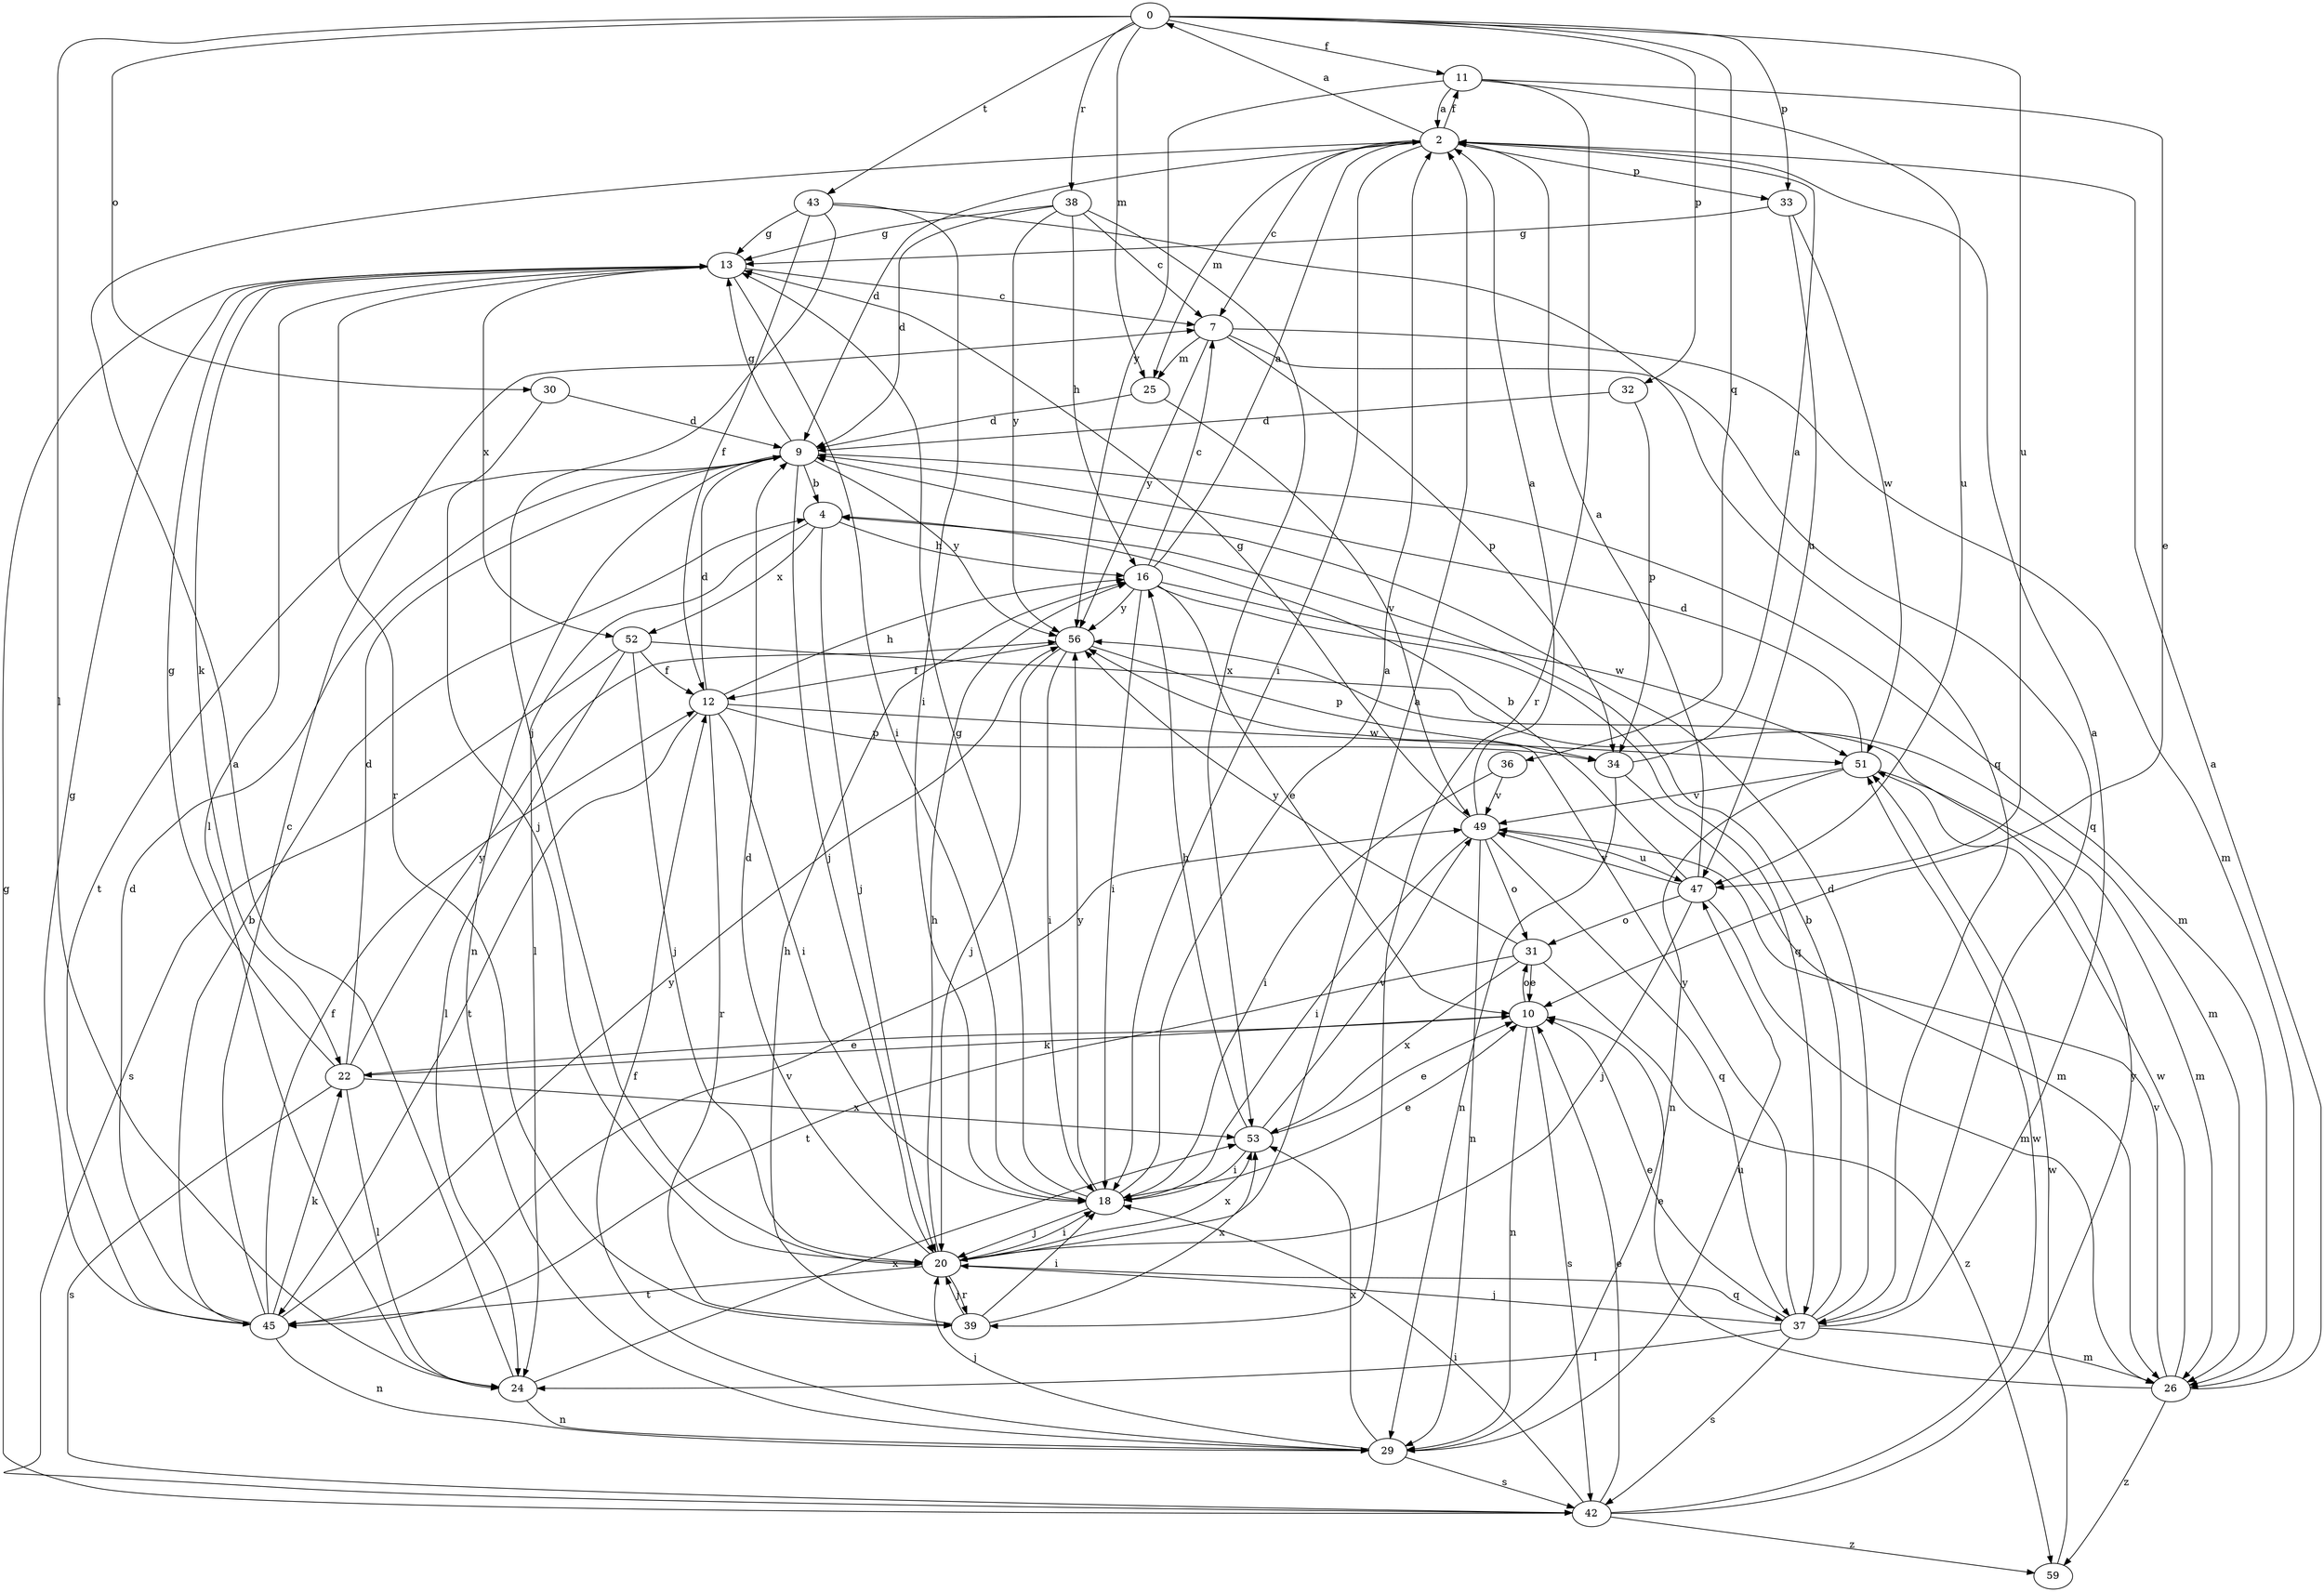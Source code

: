 strict digraph  {
0;
2;
4;
7;
9;
10;
11;
12;
13;
16;
18;
20;
22;
24;
25;
26;
29;
30;
31;
32;
33;
34;
36;
37;
38;
39;
42;
43;
45;
47;
49;
51;
52;
53;
56;
59;
0 -> 11  [label=f];
0 -> 24  [label=l];
0 -> 25  [label=m];
0 -> 30  [label=o];
0 -> 32  [label=p];
0 -> 33  [label=p];
0 -> 36  [label=q];
0 -> 38  [label=r];
0 -> 43  [label=t];
0 -> 47  [label=u];
2 -> 0  [label=a];
2 -> 7  [label=c];
2 -> 9  [label=d];
2 -> 11  [label=f];
2 -> 18  [label=i];
2 -> 25  [label=m];
2 -> 33  [label=p];
4 -> 16  [label=h];
4 -> 20  [label=j];
4 -> 24  [label=l];
4 -> 52  [label=x];
7 -> 25  [label=m];
7 -> 26  [label=m];
7 -> 34  [label=p];
7 -> 37  [label=q];
7 -> 56  [label=y];
9 -> 4  [label=b];
9 -> 13  [label=g];
9 -> 20  [label=j];
9 -> 26  [label=m];
9 -> 29  [label=n];
9 -> 45  [label=t];
9 -> 56  [label=y];
10 -> 22  [label=k];
10 -> 29  [label=n];
10 -> 31  [label=o];
10 -> 42  [label=s];
11 -> 2  [label=a];
11 -> 10  [label=e];
11 -> 39  [label=r];
11 -> 47  [label=u];
11 -> 56  [label=y];
12 -> 9  [label=d];
12 -> 16  [label=h];
12 -> 18  [label=i];
12 -> 34  [label=p];
12 -> 39  [label=r];
12 -> 45  [label=t];
12 -> 51  [label=w];
13 -> 7  [label=c];
13 -> 18  [label=i];
13 -> 22  [label=k];
13 -> 24  [label=l];
13 -> 39  [label=r];
13 -> 52  [label=x];
16 -> 2  [label=a];
16 -> 7  [label=c];
16 -> 10  [label=e];
16 -> 18  [label=i];
16 -> 37  [label=q];
16 -> 51  [label=w];
16 -> 56  [label=y];
18 -> 2  [label=a];
18 -> 10  [label=e];
18 -> 13  [label=g];
18 -> 20  [label=j];
18 -> 56  [label=y];
20 -> 2  [label=a];
20 -> 9  [label=d];
20 -> 16  [label=h];
20 -> 18  [label=i];
20 -> 37  [label=q];
20 -> 39  [label=r];
20 -> 45  [label=t];
20 -> 53  [label=x];
22 -> 9  [label=d];
22 -> 10  [label=e];
22 -> 13  [label=g];
22 -> 24  [label=l];
22 -> 42  [label=s];
22 -> 53  [label=x];
22 -> 56  [label=y];
24 -> 2  [label=a];
24 -> 29  [label=n];
24 -> 53  [label=x];
25 -> 9  [label=d];
25 -> 49  [label=v];
26 -> 2  [label=a];
26 -> 10  [label=e];
26 -> 49  [label=v];
26 -> 51  [label=w];
26 -> 59  [label=z];
29 -> 12  [label=f];
29 -> 20  [label=j];
29 -> 42  [label=s];
29 -> 47  [label=u];
29 -> 53  [label=x];
30 -> 9  [label=d];
30 -> 20  [label=j];
31 -> 10  [label=e];
31 -> 45  [label=t];
31 -> 53  [label=x];
31 -> 56  [label=y];
31 -> 59  [label=z];
32 -> 9  [label=d];
32 -> 34  [label=p];
33 -> 13  [label=g];
33 -> 47  [label=u];
33 -> 51  [label=w];
34 -> 2  [label=a];
34 -> 26  [label=m];
34 -> 29  [label=n];
36 -> 18  [label=i];
36 -> 49  [label=v];
37 -> 2  [label=a];
37 -> 4  [label=b];
37 -> 9  [label=d];
37 -> 10  [label=e];
37 -> 20  [label=j];
37 -> 24  [label=l];
37 -> 26  [label=m];
37 -> 42  [label=s];
37 -> 56  [label=y];
38 -> 7  [label=c];
38 -> 9  [label=d];
38 -> 13  [label=g];
38 -> 16  [label=h];
38 -> 53  [label=x];
38 -> 56  [label=y];
39 -> 16  [label=h];
39 -> 18  [label=i];
39 -> 20  [label=j];
39 -> 53  [label=x];
42 -> 10  [label=e];
42 -> 13  [label=g];
42 -> 18  [label=i];
42 -> 51  [label=w];
42 -> 56  [label=y];
42 -> 59  [label=z];
43 -> 12  [label=f];
43 -> 13  [label=g];
43 -> 18  [label=i];
43 -> 20  [label=j];
43 -> 37  [label=q];
45 -> 4  [label=b];
45 -> 7  [label=c];
45 -> 9  [label=d];
45 -> 12  [label=f];
45 -> 13  [label=g];
45 -> 22  [label=k];
45 -> 29  [label=n];
45 -> 49  [label=v];
45 -> 56  [label=y];
47 -> 2  [label=a];
47 -> 4  [label=b];
47 -> 20  [label=j];
47 -> 26  [label=m];
47 -> 31  [label=o];
47 -> 49  [label=v];
49 -> 2  [label=a];
49 -> 13  [label=g];
49 -> 18  [label=i];
49 -> 29  [label=n];
49 -> 31  [label=o];
49 -> 37  [label=q];
49 -> 47  [label=u];
51 -> 9  [label=d];
51 -> 26  [label=m];
51 -> 29  [label=n];
51 -> 49  [label=v];
52 -> 12  [label=f];
52 -> 20  [label=j];
52 -> 24  [label=l];
52 -> 26  [label=m];
52 -> 42  [label=s];
53 -> 10  [label=e];
53 -> 16  [label=h];
53 -> 18  [label=i];
53 -> 49  [label=v];
56 -> 12  [label=f];
56 -> 18  [label=i];
56 -> 20  [label=j];
56 -> 34  [label=p];
59 -> 51  [label=w];
}
